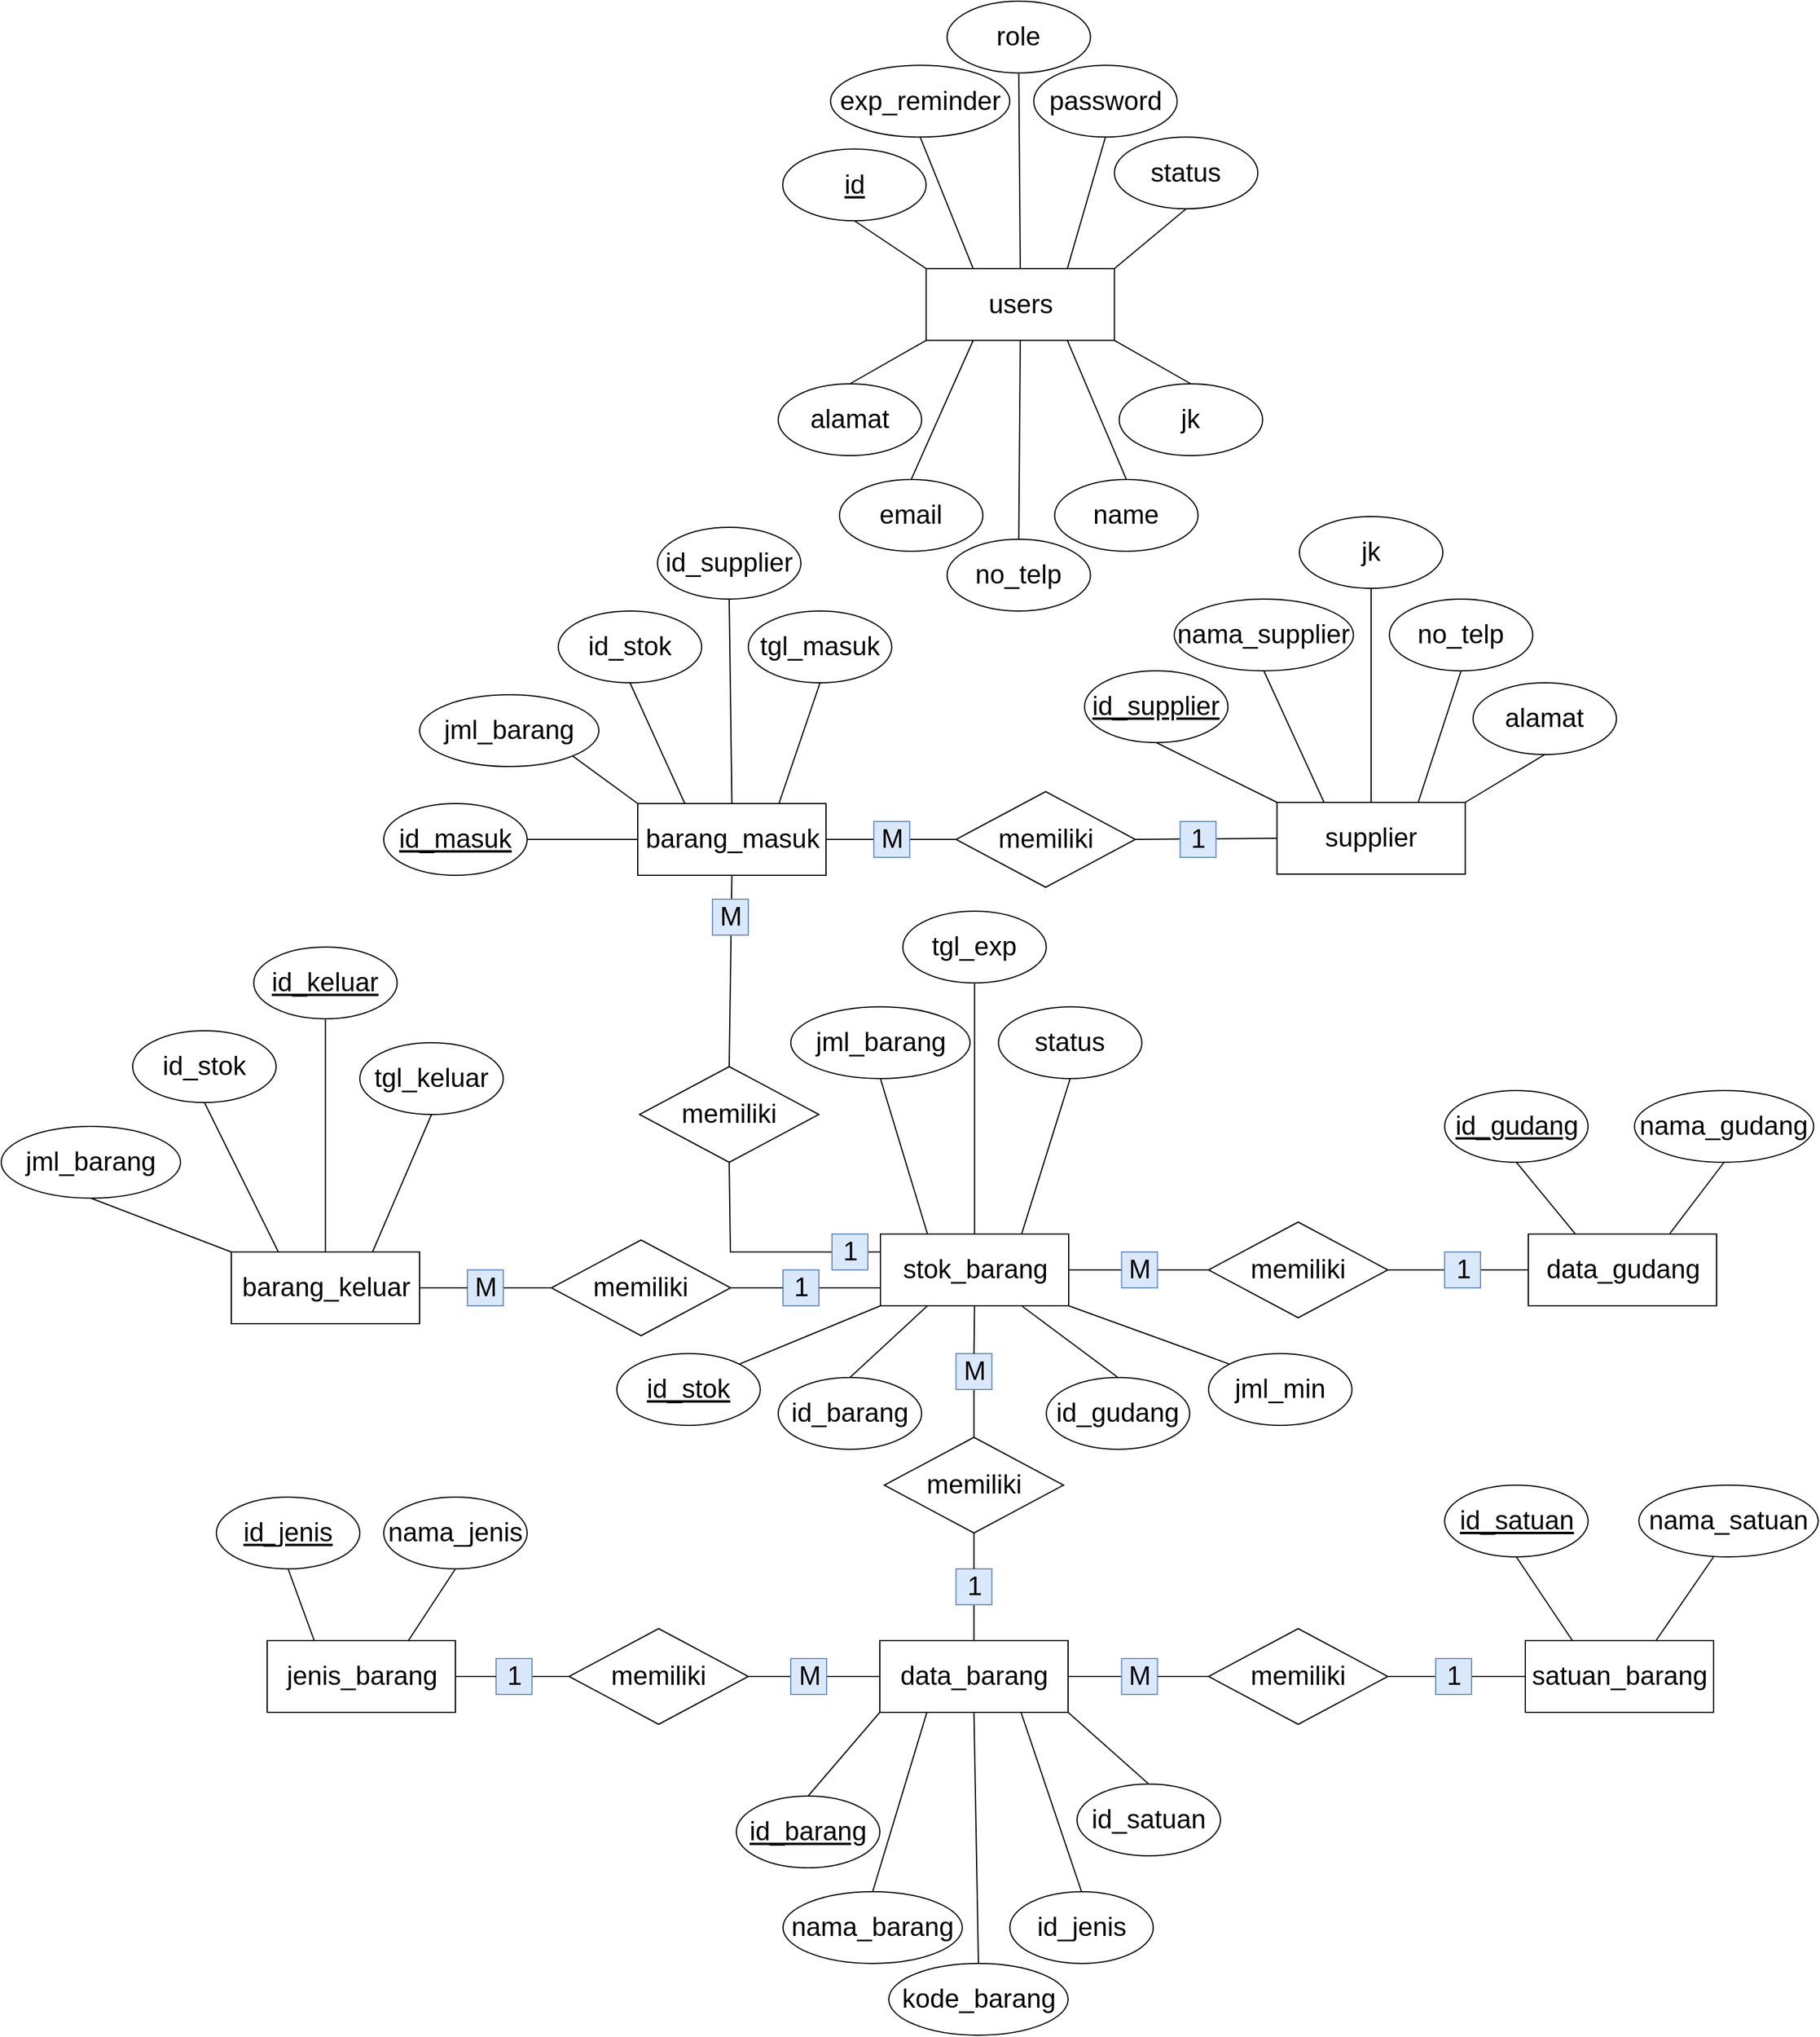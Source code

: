 <mxfile version="14.9.8" type="device"><diagram id="tDnNNWdLj6DSI1salVRP" name="Page-1"><mxGraphModel dx="2049" dy="1753" grid="1" gridSize="10" guides="1" tooltips="1" connect="1" arrows="1" fold="1" page="1" pageScale="1" pageWidth="850" pageHeight="1100" math="0" shadow="0"><root><mxCell id="0"/><mxCell id="1" parent="0"/><mxCell id="BW3eaWttgdcIh86d6PJP-1" value="users" style="rounded=0;whiteSpace=wrap;html=1;fontSize=22;" parent="1" vertex="1"><mxGeometry x="683.75" y="-757.36" width="157.5" height="60" as="geometry"/></mxCell><mxCell id="BW3eaWttgdcIh86d6PJP-2" value="jenis_barang" style="rounded=0;whiteSpace=wrap;html=1;fontSize=22;" parent="1" vertex="1"><mxGeometry x="132.5" y="390" width="157.5" height="60" as="geometry"/></mxCell><mxCell id="BW3eaWttgdcIh86d6PJP-3" value="satuan_barang" style="rounded=0;whiteSpace=wrap;html=1;fontSize=22;" parent="1" vertex="1"><mxGeometry x="1185" y="390" width="157.5" height="60" as="geometry"/></mxCell><mxCell id="BW3eaWttgdcIh86d6PJP-4" value="data_barang" style="rounded=0;whiteSpace=wrap;html=1;fontSize=22;" parent="1" vertex="1"><mxGeometry x="645" y="390" width="157.5" height="60" as="geometry"/></mxCell><mxCell id="BW3eaWttgdcIh86d6PJP-5" value="barang_masuk" style="rounded=0;whiteSpace=wrap;html=1;fontSize=22;" parent="1" vertex="1"><mxGeometry x="442.5" y="-310" width="157.5" height="60" as="geometry"/></mxCell><mxCell id="BW3eaWttgdcIh86d6PJP-7" value="supplier" style="rounded=0;whiteSpace=wrap;html=1;fontSize=22;" parent="1" vertex="1"><mxGeometry x="977.25" y="-311" width="157.5" height="60" as="geometry"/></mxCell><mxCell id="BW3eaWttgdcIh86d6PJP-8" value="data_gudang" style="rounded=0;whiteSpace=wrap;html=1;fontSize=22;" parent="1" vertex="1"><mxGeometry x="1187.5" y="50" width="157.5" height="60" as="geometry"/></mxCell><mxCell id="BW3eaWttgdcIh86d6PJP-9" value="stok_barang" style="rounded=0;whiteSpace=wrap;html=1;fontSize=22;" parent="1" vertex="1"><mxGeometry x="645.5" y="50" width="157.5" height="60" as="geometry"/></mxCell><mxCell id="BW3eaWttgdcIh86d6PJP-10" value="id" style="ellipse;whiteSpace=wrap;html=1;align=center;fontStyle=4;fontSize=22;" parent="1" vertex="1"><mxGeometry x="563.75" y="-857.36" width="120" height="60" as="geometry"/></mxCell><mxCell id="BW3eaWttgdcIh86d6PJP-11" value="name" style="ellipse;whiteSpace=wrap;html=1;align=center;fontSize=22;" parent="1" vertex="1"><mxGeometry x="791.25" y="-581.0" width="120" height="60" as="geometry"/></mxCell><mxCell id="BW3eaWttgdcIh86d6PJP-12" value="jk" style="ellipse;whiteSpace=wrap;html=1;align=center;fontSize=22;" parent="1" vertex="1"><mxGeometry x="845.25" y="-661.0" width="120" height="60" as="geometry"/></mxCell><mxCell id="BW3eaWttgdcIh86d6PJP-13" value="alamat" style="ellipse;whiteSpace=wrap;html=1;align=center;fontSize=22;" parent="1" vertex="1"><mxGeometry x="560" y="-661.0" width="120" height="60" as="geometry"/></mxCell><mxCell id="BW3eaWttgdcIh86d6PJP-14" value="email" style="ellipse;whiteSpace=wrap;html=1;align=center;fontSize=22;" parent="1" vertex="1"><mxGeometry x="611.25" y="-581.0" width="120" height="60" as="geometry"/></mxCell><mxCell id="BW3eaWttgdcIh86d6PJP-15" value="password" style="ellipse;whiteSpace=wrap;html=1;align=center;fontSize=22;" parent="1" vertex="1"><mxGeometry x="773.75" y="-927.36" width="120" height="60" as="geometry"/></mxCell><mxCell id="BW3eaWttgdcIh86d6PJP-16" value="role" style="ellipse;whiteSpace=wrap;html=1;align=center;fontSize=22;" parent="1" vertex="1"><mxGeometry x="701.25" y="-981" width="120" height="60" as="geometry"/></mxCell><mxCell id="BW3eaWttgdcIh86d6PJP-17" value="exp_reminder" style="ellipse;align=center;fontSize=22;html=1;whiteSpace=wrap;labelBorderColor=none;labelPosition=center;verticalLabelPosition=middle;verticalAlign=middle;" parent="1" vertex="1"><mxGeometry x="603.75" y="-927.36" width="150" height="60" as="geometry"/></mxCell><mxCell id="BW3eaWttgdcIh86d6PJP-18" value="no_telp" style="ellipse;whiteSpace=wrap;html=1;align=center;fontSize=22;" parent="1" vertex="1"><mxGeometry x="701.25" y="-531.0" width="120" height="60" as="geometry"/></mxCell><mxCell id="BW3eaWttgdcIh86d6PJP-19" value="status" style="ellipse;whiteSpace=wrap;html=1;align=center;fontSize=22;" parent="1" vertex="1"><mxGeometry x="841.25" y="-867.36" width="120" height="60" as="geometry"/></mxCell><mxCell id="BW3eaWttgdcIh86d6PJP-21" value="" style="endArrow=none;html=1;rounded=0;fontSize=22;fontColor=#000000;exitX=0.5;exitY=1;exitDx=0;exitDy=0;entryX=0;entryY=0;entryDx=0;entryDy=0;" parent="1" source="BW3eaWttgdcIh86d6PJP-10" target="BW3eaWttgdcIh86d6PJP-1" edge="1"><mxGeometry relative="1" as="geometry"><mxPoint x="613.75" y="-727.36" as="sourcePoint"/><mxPoint x="773.75" y="-727.36" as="targetPoint"/></mxGeometry></mxCell><mxCell id="BW3eaWttgdcIh86d6PJP-22" value="" style="endArrow=none;html=1;rounded=0;fontSize=22;fontColor=#000000;exitX=0.5;exitY=1;exitDx=0;exitDy=0;entryX=0.25;entryY=0;entryDx=0;entryDy=0;" parent="1" source="BW3eaWttgdcIh86d6PJP-17" target="BW3eaWttgdcIh86d6PJP-1" edge="1"><mxGeometry relative="1" as="geometry"><mxPoint x="633.75" y="-787.36" as="sourcePoint"/><mxPoint x="693.75" y="-747.36" as="targetPoint"/></mxGeometry></mxCell><mxCell id="BW3eaWttgdcIh86d6PJP-23" value="" style="endArrow=none;html=1;rounded=0;fontSize=22;fontColor=#000000;exitX=0.5;exitY=1;exitDx=0;exitDy=0;entryX=0.5;entryY=0;entryDx=0;entryDy=0;" parent="1" source="BW3eaWttgdcIh86d6PJP-16" target="BW3eaWttgdcIh86d6PJP-1" edge="1"><mxGeometry relative="1" as="geometry"><mxPoint x="613.75" y="-727.36" as="sourcePoint"/><mxPoint x="773.75" y="-727.36" as="targetPoint"/></mxGeometry></mxCell><mxCell id="BW3eaWttgdcIh86d6PJP-24" value="" style="endArrow=none;html=1;rounded=0;fontSize=22;fontColor=#000000;exitX=0.75;exitY=0;exitDx=0;exitDy=0;entryX=0.5;entryY=1;entryDx=0;entryDy=0;" parent="1" source="BW3eaWttgdcIh86d6PJP-1" target="BW3eaWttgdcIh86d6PJP-15" edge="1"><mxGeometry relative="1" as="geometry"><mxPoint x="803.75" y="-747.36" as="sourcePoint"/><mxPoint x="933.75" y="-727.36" as="targetPoint"/></mxGeometry></mxCell><mxCell id="BW3eaWttgdcIh86d6PJP-25" value="" style="endArrow=none;html=1;rounded=0;fontSize=22;fontColor=#000000;entryX=0.75;entryY=1;entryDx=0;entryDy=0;exitX=0.5;exitY=0;exitDx=0;exitDy=0;" parent="1" source="BW3eaWttgdcIh86d6PJP-11" target="BW3eaWttgdcIh86d6PJP-1" edge="1"><mxGeometry relative="1" as="geometry"><mxPoint x="971.25" y="-671" as="sourcePoint"/><mxPoint x="773.75" y="-727.36" as="targetPoint"/></mxGeometry></mxCell><mxCell id="BW3eaWttgdcIh86d6PJP-27" value="" style="endArrow=none;html=1;rounded=0;fontSize=22;fontColor=#000000;exitX=0.5;exitY=0;exitDx=0;exitDy=0;entryX=0;entryY=1;entryDx=0;entryDy=0;" parent="1" source="BW3eaWttgdcIh86d6PJP-13" target="BW3eaWttgdcIh86d6PJP-1" edge="1"><mxGeometry relative="1" as="geometry"><mxPoint x="653.75" y="-767.36" as="sourcePoint"/><mxPoint x="713.75" y="-727.36" as="targetPoint"/></mxGeometry></mxCell><mxCell id="BW3eaWttgdcIh86d6PJP-28" value="" style="endArrow=none;html=1;rounded=0;fontSize=22;fontColor=#000000;exitX=0.25;exitY=1;exitDx=0;exitDy=0;entryX=0.5;entryY=0;entryDx=0;entryDy=0;" parent="1" source="BW3eaWttgdcIh86d6PJP-1" target="BW3eaWttgdcIh86d6PJP-14" edge="1"><mxGeometry relative="1" as="geometry"><mxPoint x="663.75" y="-757.36" as="sourcePoint"/><mxPoint x="723.75" y="-717.36" as="targetPoint"/></mxGeometry></mxCell><mxCell id="BW3eaWttgdcIh86d6PJP-29" value="" style="endArrow=none;html=1;rounded=0;fontSize=22;fontColor=#000000;exitX=0.5;exitY=1;exitDx=0;exitDy=0;entryX=0.5;entryY=0;entryDx=0;entryDy=0;" parent="1" source="BW3eaWttgdcIh86d6PJP-1" target="BW3eaWttgdcIh86d6PJP-18" edge="1"><mxGeometry relative="1" as="geometry"><mxPoint x="673.75" y="-747.36" as="sourcePoint"/><mxPoint x="733.75" y="-707.36" as="targetPoint"/></mxGeometry></mxCell><mxCell id="BW3eaWttgdcIh86d6PJP-30" value="" style="endArrow=none;html=1;rounded=0;fontSize=22;fontColor=#000000;exitX=1;exitY=0;exitDx=0;exitDy=0;entryX=0.5;entryY=1;entryDx=0;entryDy=0;" parent="1" source="BW3eaWttgdcIh86d6PJP-1" target="BW3eaWttgdcIh86d6PJP-19" edge="1"><mxGeometry relative="1" as="geometry"><mxPoint x="683.75" y="-737.36" as="sourcePoint"/><mxPoint x="743.75" y="-697.36" as="targetPoint"/></mxGeometry></mxCell><mxCell id="BW3eaWttgdcIh86d6PJP-31" value="id_jenis" style="ellipse;whiteSpace=wrap;html=1;align=center;fontStyle=4;fontSize=22;" parent="1" vertex="1"><mxGeometry x="90" y="270" width="120" height="60" as="geometry"/></mxCell><mxCell id="BW3eaWttgdcIh86d6PJP-32" value="nama_jenis" style="ellipse;whiteSpace=wrap;html=1;align=center;fontSize=22;" parent="1" vertex="1"><mxGeometry x="230" y="270" width="120" height="60" as="geometry"/></mxCell><mxCell id="BW3eaWttgdcIh86d6PJP-33" value="" style="endArrow=none;html=1;rounded=0;fontSize=22;fontColor=#000000;exitX=0.5;exitY=1;exitDx=0;exitDy=0;entryX=0.25;entryY=0;entryDx=0;entryDy=0;" parent="1" source="BW3eaWttgdcIh86d6PJP-31" target="BW3eaWttgdcIh86d6PJP-2" edge="1"><mxGeometry relative="1" as="geometry"><mxPoint x="280" y="340" as="sourcePoint"/><mxPoint x="440" y="340" as="targetPoint"/></mxGeometry></mxCell><mxCell id="BW3eaWttgdcIh86d6PJP-34" value="" style="endArrow=none;html=1;rounded=0;fontSize=22;fontColor=#000000;exitX=0.5;exitY=1;exitDx=0;exitDy=0;entryX=0.75;entryY=0;entryDx=0;entryDy=0;" parent="1" source="BW3eaWttgdcIh86d6PJP-32" target="BW3eaWttgdcIh86d6PJP-2" edge="1"><mxGeometry relative="1" as="geometry"><mxPoint x="130" y="360" as="sourcePoint"/><mxPoint x="181.875" y="400" as="targetPoint"/></mxGeometry></mxCell><mxCell id="BW3eaWttgdcIh86d6PJP-36" value="id_satuan" style="ellipse;whiteSpace=wrap;html=1;align=center;fontStyle=4;fontSize=22;" parent="1" vertex="1"><mxGeometry x="1117.5" y="260" width="120" height="60" as="geometry"/></mxCell><mxCell id="BW3eaWttgdcIh86d6PJP-37" value="nama_satuan" style="ellipse;whiteSpace=wrap;html=1;align=center;fontSize=22;" parent="1" vertex="1"><mxGeometry x="1280" y="260" width="150" height="60" as="geometry"/></mxCell><mxCell id="BW3eaWttgdcIh86d6PJP-38" value="" style="endArrow=none;html=1;rounded=0;fontSize=22;fontColor=#000000;exitX=0.5;exitY=1;exitDx=0;exitDy=0;entryX=0.25;entryY=0;entryDx=0;entryDy=0;" parent="1" source="BW3eaWttgdcIh86d6PJP-36" target="BW3eaWttgdcIh86d6PJP-3" edge="1"><mxGeometry relative="1" as="geometry"><mxPoint x="1323.75" y="330" as="sourcePoint"/><mxPoint x="1215.625" y="380" as="targetPoint"/></mxGeometry></mxCell><mxCell id="BW3eaWttgdcIh86d6PJP-39" value="" style="endArrow=none;html=1;rounded=0;fontSize=22;fontColor=#000000;exitX=0.5;exitY=1;exitDx=0;exitDy=0;entryX=0.694;entryY=0;entryDx=0;entryDy=0;entryPerimeter=0;" parent="1" target="BW3eaWttgdcIh86d6PJP-3" edge="1"><mxGeometry relative="1" as="geometry"><mxPoint x="1342.5" y="320" as="sourcePoint"/><mxPoint x="1294.375" y="380" as="targetPoint"/></mxGeometry></mxCell><mxCell id="BW3eaWttgdcIh86d6PJP-40" value="id_gudang" style="ellipse;whiteSpace=wrap;html=1;align=center;fontStyle=4;fontSize=22;" parent="1" vertex="1"><mxGeometry x="1117.5" y="-70" width="120" height="60" as="geometry"/></mxCell><mxCell id="BW3eaWttgdcIh86d6PJP-41" value="nama_gudang" style="ellipse;whiteSpace=wrap;html=1;align=center;fontSize=22;" parent="1" vertex="1"><mxGeometry x="1276.25" y="-70" width="150" height="60" as="geometry"/></mxCell><mxCell id="BW3eaWttgdcIh86d6PJP-42" value="" style="endArrow=none;html=1;rounded=0;fontSize=22;fontColor=#000000;exitX=0.5;exitY=1;exitDx=0;exitDy=0;entryX=0.25;entryY=0;entryDx=0;entryDy=0;" parent="1" source="BW3eaWttgdcIh86d6PJP-40" target="BW3eaWttgdcIh86d6PJP-8" edge="1"><mxGeometry relative="1" as="geometry"><mxPoint x="1326.25" as="sourcePoint"/><mxPoint x="1218.125" y="50" as="targetPoint"/></mxGeometry></mxCell><mxCell id="BW3eaWttgdcIh86d6PJP-43" value="" style="endArrow=none;html=1;rounded=0;fontSize=22;fontColor=#000000;exitX=0.5;exitY=1;exitDx=0;exitDy=0;entryX=0.75;entryY=0;entryDx=0;entryDy=0;" parent="1" source="BW3eaWttgdcIh86d6PJP-41" target="BW3eaWttgdcIh86d6PJP-8" edge="1"><mxGeometry relative="1" as="geometry"><mxPoint x="1176.25" y="20" as="sourcePoint"/><mxPoint x="1296.875" y="50" as="targetPoint"/></mxGeometry></mxCell><mxCell id="BW3eaWttgdcIh86d6PJP-44" value="id_supplier" style="ellipse;whiteSpace=wrap;html=1;align=center;fontStyle=4;fontSize=22;" parent="1" vertex="1"><mxGeometry x="816.25" y="-421" width="120" height="60" as="geometry"/></mxCell><mxCell id="BW3eaWttgdcIh86d6PJP-45" value="nama_supplier" style="ellipse;whiteSpace=wrap;html=1;align=center;fontSize=22;" parent="1" vertex="1"><mxGeometry x="891.25" y="-481" width="150" height="60" as="geometry"/></mxCell><mxCell id="BW3eaWttgdcIh86d6PJP-46" value="jk" style="ellipse;whiteSpace=wrap;html=1;align=center;fontSize=22;" parent="1" vertex="1"><mxGeometry x="996.0" y="-550" width="120" height="60" as="geometry"/></mxCell><mxCell id="BW3eaWttgdcIh86d6PJP-47" value="alamat" style="ellipse;whiteSpace=wrap;html=1;align=center;fontSize=22;" parent="1" vertex="1"><mxGeometry x="1141.25" y="-411" width="120" height="60" as="geometry"/></mxCell><mxCell id="BW3eaWttgdcIh86d6PJP-48" value="no_telp" style="ellipse;whiteSpace=wrap;html=1;align=center;fontSize=22;" parent="1" vertex="1"><mxGeometry x="1071.25" y="-481" width="120" height="60" as="geometry"/></mxCell><mxCell id="BW3eaWttgdcIh86d6PJP-49" value="" style="endArrow=none;html=1;rounded=0;fontSize=22;fontColor=#000000;exitX=0.5;exitY=1;exitDx=0;exitDy=0;entryX=0;entryY=0;entryDx=0;entryDy=0;" parent="1" source="BW3eaWttgdcIh86d6PJP-44" target="BW3eaWttgdcIh86d6PJP-7" edge="1"><mxGeometry relative="1" as="geometry"><mxPoint x="912.5" y="-351" as="sourcePoint"/><mxPoint x="1471.25" y="-261" as="targetPoint"/></mxGeometry></mxCell><mxCell id="BW3eaWttgdcIh86d6PJP-50" value="" style="endArrow=none;html=1;rounded=0;fontSize=22;fontColor=#000000;exitX=0.5;exitY=1;exitDx=0;exitDy=0;entryX=0.25;entryY=0;entryDx=0;entryDy=0;" parent="1" source="BW3eaWttgdcIh86d6PJP-45" target="BW3eaWttgdcIh86d6PJP-7" edge="1"><mxGeometry relative="1" as="geometry"><mxPoint x="1311.25" y="-261" as="sourcePoint"/><mxPoint x="1471.25" y="-261" as="targetPoint"/></mxGeometry></mxCell><mxCell id="BW3eaWttgdcIh86d6PJP-51" value="" style="endArrow=none;html=1;rounded=0;fontSize=22;fontColor=#000000;exitX=0.5;exitY=0;exitDx=0;exitDy=0;entryX=0.5;entryY=1;entryDx=0;entryDy=0;" parent="1" source="BW3eaWttgdcIh86d6PJP-7" edge="1" target="BW3eaWttgdcIh86d6PJP-46"><mxGeometry relative="1" as="geometry"><mxPoint x="1311.25" y="-261" as="sourcePoint"/><mxPoint x="1056.25" y="-491" as="targetPoint"/></mxGeometry></mxCell><mxCell id="BW3eaWttgdcIh86d6PJP-52" value="" style="endArrow=none;html=1;rounded=0;fontSize=22;fontColor=#000000;exitX=0.75;exitY=0;exitDx=0;exitDy=0;entryX=0.5;entryY=1;entryDx=0;entryDy=0;" parent="1" source="BW3eaWttgdcIh86d6PJP-7" target="BW3eaWttgdcIh86d6PJP-48" edge="1"><mxGeometry relative="1" as="geometry"><mxPoint x="1311.25" y="-261" as="sourcePoint"/><mxPoint x="1471.25" y="-261" as="targetPoint"/></mxGeometry></mxCell><mxCell id="BW3eaWttgdcIh86d6PJP-53" value="" style="endArrow=none;html=1;rounded=0;fontSize=22;fontColor=#000000;exitX=0.5;exitY=1;exitDx=0;exitDy=0;entryX=1;entryY=0;entryDx=0;entryDy=0;" parent="1" source="BW3eaWttgdcIh86d6PJP-47" target="BW3eaWttgdcIh86d6PJP-7" edge="1"><mxGeometry relative="1" as="geometry"><mxPoint x="1311.25" y="-261" as="sourcePoint"/><mxPoint x="1471.25" y="-261" as="targetPoint"/></mxGeometry></mxCell><mxCell id="BW3eaWttgdcIh86d6PJP-54" value="id_barang" style="ellipse;whiteSpace=wrap;html=1;align=center;fontStyle=4;fontSize=22;" parent="1" vertex="1"><mxGeometry x="525" y="520" width="120" height="60" as="geometry"/></mxCell><mxCell id="BW3eaWttgdcIh86d6PJP-55" value="kode_barang" style="ellipse;whiteSpace=wrap;html=1;align=center;fontSize=22;" parent="1" vertex="1"><mxGeometry x="652.5" y="660" width="150" height="60" as="geometry"/></mxCell><mxCell id="BW3eaWttgdcIh86d6PJP-56" value="nama_barang" style="ellipse;whiteSpace=wrap;html=1;align=center;fontSize=22;" parent="1" vertex="1"><mxGeometry x="564" y="600" width="150" height="60" as="geometry"/></mxCell><mxCell id="BW3eaWttgdcIh86d6PJP-58" value="id_jenis" style="ellipse;whiteSpace=wrap;html=1;align=center;fontSize=22;" parent="1" vertex="1"><mxGeometry x="753.75" y="600" width="120" height="60" as="geometry"/></mxCell><mxCell id="BW3eaWttgdcIh86d6PJP-59" value="id_satuan" style="ellipse;whiteSpace=wrap;html=1;align=center;fontSize=22;" parent="1" vertex="1"><mxGeometry x="810" y="510" width="120" height="60" as="geometry"/></mxCell><mxCell id="BW3eaWttgdcIh86d6PJP-60" value="" style="endArrow=none;html=1;rounded=0;fontSize=22;fontColor=#000000;exitX=0.5;exitY=0;exitDx=0;exitDy=0;entryX=0;entryY=1;entryDx=0;entryDy=0;" parent="1" source="BW3eaWttgdcIh86d6PJP-54" target="BW3eaWttgdcIh86d6PJP-4" edge="1"><mxGeometry relative="1" as="geometry"><mxPoint x="840" y="310" as="sourcePoint"/><mxPoint x="1000" y="310" as="targetPoint"/></mxGeometry></mxCell><mxCell id="BW3eaWttgdcIh86d6PJP-61" value="" style="endArrow=none;html=1;rounded=0;fontSize=22;fontColor=#000000;exitX=0.5;exitY=0;exitDx=0;exitDy=0;entryX=0.25;entryY=1;entryDx=0;entryDy=0;" parent="1" source="BW3eaWttgdcIh86d6PJP-56" target="BW3eaWttgdcIh86d6PJP-4" edge="1"><mxGeometry relative="1" as="geometry"><mxPoint x="613.5" y="530.0" as="sourcePoint"/><mxPoint x="655.0" y="460.0" as="targetPoint"/></mxGeometry></mxCell><mxCell id="BW3eaWttgdcIh86d6PJP-62" value="" style="endArrow=none;html=1;rounded=0;fontSize=22;fontColor=#000000;exitX=0.5;exitY=0;exitDx=0;exitDy=0;entryX=0.5;entryY=1;entryDx=0;entryDy=0;" parent="1" source="BW3eaWttgdcIh86d6PJP-55" target="BW3eaWttgdcIh86d6PJP-4" edge="1"><mxGeometry relative="1" as="geometry"><mxPoint x="623.5" y="540.0" as="sourcePoint"/><mxPoint x="665.0" y="470.0" as="targetPoint"/></mxGeometry></mxCell><mxCell id="BW3eaWttgdcIh86d6PJP-63" value="" style="endArrow=none;html=1;rounded=0;fontSize=22;fontColor=#000000;exitX=0.5;exitY=0;exitDx=0;exitDy=0;entryX=0.75;entryY=1;entryDx=0;entryDy=0;" parent="1" source="BW3eaWttgdcIh86d6PJP-58" target="BW3eaWttgdcIh86d6PJP-4" edge="1"><mxGeometry relative="1" as="geometry"><mxPoint x="633.5" y="550.0" as="sourcePoint"/><mxPoint x="675.0" y="480.0" as="targetPoint"/></mxGeometry></mxCell><mxCell id="BW3eaWttgdcIh86d6PJP-64" value="" style="endArrow=none;html=1;rounded=0;fontSize=22;fontColor=#000000;exitX=1;exitY=1;exitDx=0;exitDy=0;entryX=0.5;entryY=0;entryDx=0;entryDy=0;" parent="1" source="BW3eaWttgdcIh86d6PJP-4" target="BW3eaWttgdcIh86d6PJP-59" edge="1"><mxGeometry relative="1" as="geometry"><mxPoint x="643.5" y="560.0" as="sourcePoint"/><mxPoint x="1130" y="470" as="targetPoint"/></mxGeometry></mxCell><mxCell id="BW3eaWttgdcIh86d6PJP-65" value="id_stok" style="ellipse;whiteSpace=wrap;html=1;align=center;fontStyle=4;fontSize=22;" parent="1" vertex="1"><mxGeometry x="425" y="150" width="120" height="60" as="geometry"/></mxCell><mxCell id="BW3eaWttgdcIh86d6PJP-66" value="jml_min" style="ellipse;whiteSpace=wrap;html=1;align=center;fontSize=22;" parent="1" vertex="1"><mxGeometry x="920" y="150" width="120" height="60" as="geometry"/></mxCell><mxCell id="BW3eaWttgdcIh86d6PJP-67" value="jml_barang" style="ellipse;whiteSpace=wrap;html=1;align=center;fontSize=22;" parent="1" vertex="1"><mxGeometry x="570.5" y="-140" width="150" height="60" as="geometry"/></mxCell><mxCell id="BW3eaWttgdcIh86d6PJP-68" value="status" style="ellipse;whiteSpace=wrap;html=1;align=center;fontSize=22;" parent="1" vertex="1"><mxGeometry x="744.25" y="-140" width="120" height="60" as="geometry"/></mxCell><mxCell id="BW3eaWttgdcIh86d6PJP-69" value="tgl_exp" style="ellipse;whiteSpace=wrap;html=1;align=center;fontSize=22;" parent="1" vertex="1"><mxGeometry x="664.25" y="-220" width="120" height="60" as="geometry"/></mxCell><mxCell id="BW3eaWttgdcIh86d6PJP-70" value="id_barang" style="ellipse;whiteSpace=wrap;html=1;align=center;fontSize=22;" parent="1" vertex="1"><mxGeometry x="560" y="170" width="120" height="60" as="geometry"/></mxCell><mxCell id="BW3eaWttgdcIh86d6PJP-71" value="id_gudang" style="ellipse;whiteSpace=wrap;html=1;align=center;fontSize=22;" parent="1" vertex="1"><mxGeometry x="784.25" y="170" width="120" height="60" as="geometry"/></mxCell><mxCell id="BW3eaWttgdcIh86d6PJP-72" value="" style="endArrow=none;html=1;rounded=0;fontSize=22;fontColor=#000000;entryX=0;entryY=1;entryDx=0;entryDy=0;exitX=1;exitY=0;exitDx=0;exitDy=0;" parent="1" source="BW3eaWttgdcIh86d6PJP-65" target="BW3eaWttgdcIh86d6PJP-9" edge="1"><mxGeometry relative="1" as="geometry"><mxPoint x="265.5" y="30" as="sourcePoint"/><mxPoint x="425.5" y="30" as="targetPoint"/></mxGeometry></mxCell><mxCell id="BW3eaWttgdcIh86d6PJP-73" value="" style="endArrow=none;html=1;rounded=0;fontSize=22;fontColor=#000000;entryX=0.25;entryY=0;entryDx=0;entryDy=0;exitX=0.5;exitY=1;exitDx=0;exitDy=0;" parent="1" source="BW3eaWttgdcIh86d6PJP-67" target="BW3eaWttgdcIh86d6PJP-9" edge="1"><mxGeometry relative="1" as="geometry"><mxPoint x="595.5" y="10.0" as="sourcePoint"/><mxPoint x="655.5" y="60.0" as="targetPoint"/></mxGeometry></mxCell><mxCell id="BW3eaWttgdcIh86d6PJP-74" value="" style="endArrow=none;html=1;rounded=0;fontSize=22;fontColor=#000000;entryX=0.5;entryY=0;entryDx=0;entryDy=0;exitX=0.5;exitY=1;exitDx=0;exitDy=0;" parent="1" source="BW3eaWttgdcIh86d6PJP-69" target="BW3eaWttgdcIh86d6PJP-9" edge="1"><mxGeometry relative="1" as="geometry"><mxPoint x="605.5" y="20.0" as="sourcePoint"/><mxPoint x="665.5" y="70.0" as="targetPoint"/></mxGeometry></mxCell><mxCell id="BW3eaWttgdcIh86d6PJP-75" value="" style="endArrow=none;html=1;rounded=0;fontSize=22;fontColor=#000000;entryX=0.75;entryY=0;entryDx=0;entryDy=0;exitX=0.5;exitY=1;exitDx=0;exitDy=0;" parent="1" source="BW3eaWttgdcIh86d6PJP-68" target="BW3eaWttgdcIh86d6PJP-9" edge="1"><mxGeometry relative="1" as="geometry"><mxPoint x="734.25" y="-150.0" as="sourcePoint"/><mxPoint x="734.25" y="60.0" as="targetPoint"/></mxGeometry></mxCell><mxCell id="BW3eaWttgdcIh86d6PJP-76" value="" style="endArrow=none;html=1;rounded=0;fontSize=22;fontColor=#000000;entryX=1;entryY=1;entryDx=0;entryDy=0;exitX=0;exitY=0;exitDx=0;exitDy=0;" parent="1" source="BW3eaWttgdcIh86d6PJP-66" target="BW3eaWttgdcIh86d6PJP-9" edge="1"><mxGeometry relative="1" as="geometry"><mxPoint x="744.25" y="-140.0" as="sourcePoint"/><mxPoint x="744.25" y="70.0" as="targetPoint"/></mxGeometry></mxCell><mxCell id="BW3eaWttgdcIh86d6PJP-77" value="" style="endArrow=none;html=1;rounded=0;fontSize=22;fontColor=#000000;entryX=0.25;entryY=1;entryDx=0;entryDy=0;exitX=0.5;exitY=0;exitDx=0;exitDy=0;" parent="1" source="BW3eaWttgdcIh86d6PJP-70" target="BW3eaWttgdcIh86d6PJP-9" edge="1"><mxGeometry relative="1" as="geometry"><mxPoint x="754.25" y="-130.0" as="sourcePoint"/><mxPoint x="754.25" y="80.0" as="targetPoint"/></mxGeometry></mxCell><mxCell id="BW3eaWttgdcIh86d6PJP-78" value="" style="endArrow=none;html=1;rounded=0;fontSize=22;fontColor=#000000;exitX=0.5;exitY=0;exitDx=0;exitDy=0;entryX=0.75;entryY=1;entryDx=0;entryDy=0;" parent="1" source="BW3eaWttgdcIh86d6PJP-71" target="BW3eaWttgdcIh86d6PJP-9" edge="1"><mxGeometry relative="1" as="geometry"><mxPoint x="764.25" y="-120.0" as="sourcePoint"/><mxPoint x="835.5" y="80" as="targetPoint"/></mxGeometry></mxCell><mxCell id="BW3eaWttgdcIh86d6PJP-79" value="id_masuk" style="ellipse;whiteSpace=wrap;html=1;align=center;fontStyle=4;fontSize=22;" parent="1" vertex="1"><mxGeometry x="230" y="-310" width="120" height="60" as="geometry"/></mxCell><mxCell id="BW3eaWttgdcIh86d6PJP-80" value="jml_barang" style="ellipse;whiteSpace=wrap;html=1;align=center;fontSize=22;" parent="1" vertex="1"><mxGeometry x="260" y="-401" width="150" height="60" as="geometry"/></mxCell><mxCell id="BW3eaWttgdcIh86d6PJP-81" value="id_stok" style="ellipse;whiteSpace=wrap;html=1;align=center;fontSize=22;" parent="1" vertex="1"><mxGeometry x="376" y="-471" width="120" height="60" as="geometry"/></mxCell><mxCell id="BW3eaWttgdcIh86d6PJP-82" value="id_supplier" style="ellipse;whiteSpace=wrap;html=1;align=center;fontSize=22;" parent="1" vertex="1"><mxGeometry x="459" y="-541" width="120" height="60" as="geometry"/></mxCell><mxCell id="BW3eaWttgdcIh86d6PJP-84" value="tgl_masuk" style="ellipse;whiteSpace=wrap;html=1;align=center;fontSize=22;" parent="1" vertex="1"><mxGeometry x="535" y="-471" width="120" height="60" as="geometry"/></mxCell><mxCell id="BW3eaWttgdcIh86d6PJP-85" value="" style="endArrow=none;html=1;rounded=0;fontSize=22;fontColor=#000000;exitX=1;exitY=0.5;exitDx=0;exitDy=0;entryX=0;entryY=0.5;entryDx=0;entryDy=0;" parent="1" source="BW3eaWttgdcIh86d6PJP-79" target="BW3eaWttgdcIh86d6PJP-5" edge="1"><mxGeometry relative="1" as="geometry"><mxPoint x="474" y="-451" as="sourcePoint"/><mxPoint x="634" y="-451" as="targetPoint"/></mxGeometry></mxCell><mxCell id="BW3eaWttgdcIh86d6PJP-86" value="" style="endArrow=none;html=1;rounded=0;fontSize=22;fontColor=#000000;exitX=1;exitY=1;exitDx=0;exitDy=0;entryX=0;entryY=0;entryDx=0;entryDy=0;" parent="1" source="BW3eaWttgdcIh86d6PJP-80" target="BW3eaWttgdcIh86d6PJP-5" edge="1"><mxGeometry relative="1" as="geometry"><mxPoint x="474" y="-451" as="sourcePoint"/><mxPoint x="634" y="-451" as="targetPoint"/></mxGeometry></mxCell><mxCell id="BW3eaWttgdcIh86d6PJP-88" value="" style="endArrow=none;html=1;rounded=0;fontSize=22;fontColor=#000000;exitX=0.25;exitY=0;exitDx=0;exitDy=0;entryX=0.5;entryY=1;entryDx=0;entryDy=0;" parent="1" source="BW3eaWttgdcIh86d6PJP-5" target="BW3eaWttgdcIh86d6PJP-81" edge="1"><mxGeometry relative="1" as="geometry"><mxPoint x="474" y="-451" as="sourcePoint"/><mxPoint x="634" y="-451" as="targetPoint"/></mxGeometry></mxCell><mxCell id="BW3eaWttgdcIh86d6PJP-89" value="" style="endArrow=none;html=1;rounded=0;fontSize=22;fontColor=#000000;exitX=0.5;exitY=0;exitDx=0;exitDy=0;entryX=0.5;entryY=1;entryDx=0;entryDy=0;" parent="1" source="BW3eaWttgdcIh86d6PJP-5" target="BW3eaWttgdcIh86d6PJP-82" edge="1"><mxGeometry relative="1" as="geometry"><mxPoint x="415.875" y="-301" as="sourcePoint"/><mxPoint x="354" y="-411" as="targetPoint"/></mxGeometry></mxCell><mxCell id="BW3eaWttgdcIh86d6PJP-90" value="" style="endArrow=none;html=1;rounded=0;fontSize=22;fontColor=#000000;exitX=0.75;exitY=0;exitDx=0;exitDy=0;entryX=0.5;entryY=1;entryDx=0;entryDy=0;" parent="1" source="BW3eaWttgdcIh86d6PJP-5" target="BW3eaWttgdcIh86d6PJP-84" edge="1"><mxGeometry relative="1" as="geometry"><mxPoint x="425.875" y="-291" as="sourcePoint"/><mxPoint x="364" y="-401" as="targetPoint"/></mxGeometry></mxCell><mxCell id="BW3eaWttgdcIh86d6PJP-91" value="barang_keluar" style="rounded=0;whiteSpace=wrap;html=1;fontSize=22;" parent="1" vertex="1"><mxGeometry x="102.5" y="65" width="157.5" height="60" as="geometry"/></mxCell><mxCell id="BW3eaWttgdcIh86d6PJP-92" value="id_keluar" style="ellipse;whiteSpace=wrap;html=1;align=center;fontStyle=4;fontSize=22;" parent="1" vertex="1"><mxGeometry x="121.25" y="-190" width="120" height="60" as="geometry"/></mxCell><mxCell id="BW3eaWttgdcIh86d6PJP-93" value="jml_barang" style="ellipse;whiteSpace=wrap;html=1;align=center;fontSize=22;" parent="1" vertex="1"><mxGeometry x="-90" y="-40" width="150" height="60" as="geometry"/></mxCell><mxCell id="BW3eaWttgdcIh86d6PJP-94" value="id_stok" style="ellipse;whiteSpace=wrap;html=1;align=center;fontSize=22;" parent="1" vertex="1"><mxGeometry x="20" y="-120" width="120" height="60" as="geometry"/></mxCell><mxCell id="BW3eaWttgdcIh86d6PJP-96" value="tgl_keluar" style="ellipse;whiteSpace=wrap;html=1;align=center;fontSize=22;" parent="1" vertex="1"><mxGeometry x="210" y="-110" width="120" height="60" as="geometry"/></mxCell><mxCell id="BW3eaWttgdcIh86d6PJP-99" value="" style="endArrow=none;html=1;rounded=0;fontSize=22;fontColor=#000000;exitX=0.25;exitY=0;exitDx=0;exitDy=0;entryX=0.5;entryY=1;entryDx=0;entryDy=0;" parent="1" source="BW3eaWttgdcIh86d6PJP-91" target="BW3eaWttgdcIh86d6PJP-94" edge="1"><mxGeometry relative="1" as="geometry"><mxPoint x="210" y="-90" as="sourcePoint"/><mxPoint x="370" y="-90" as="targetPoint"/></mxGeometry></mxCell><mxCell id="BW3eaWttgdcIh86d6PJP-100" value="" style="endArrow=none;html=1;rounded=0;fontSize=22;fontColor=#000000;exitX=0.5;exitY=0;exitDx=0;exitDy=0;entryX=0.5;entryY=1;entryDx=0;entryDy=0;" parent="1" source="BW3eaWttgdcIh86d6PJP-91" target="BW3eaWttgdcIh86d6PJP-92" edge="1"><mxGeometry relative="1" as="geometry"><mxPoint x="151.875" y="60" as="sourcePoint"/><mxPoint x="177.5" y="-120" as="targetPoint"/></mxGeometry></mxCell><mxCell id="BW3eaWttgdcIh86d6PJP-101" value="" style="endArrow=none;html=1;rounded=0;fontSize=22;fontColor=#000000;exitX=0.75;exitY=0;exitDx=0;exitDy=0;entryX=0.5;entryY=1;entryDx=0;entryDy=0;" parent="1" source="BW3eaWttgdcIh86d6PJP-91" target="BW3eaWttgdcIh86d6PJP-96" edge="1"><mxGeometry relative="1" as="geometry"><mxPoint x="161.875" y="70" as="sourcePoint"/><mxPoint x="100" y="-40" as="targetPoint"/></mxGeometry></mxCell><mxCell id="BW3eaWttgdcIh86d6PJP-102" value="" style="endArrow=none;html=1;rounded=0;fontSize=22;fontColor=#000000;exitX=1;exitY=0.5;exitDx=0;exitDy=0;entryX=0;entryY=0.5;entryDx=0;entryDy=0;startArrow=none;" parent="1" source="BW3eaWttgdcIh86d6PJP-144" target="BW3eaWttgdcIh86d6PJP-103" edge="1"><mxGeometry relative="1" as="geometry"><mxPoint x="860" y="820" as="sourcePoint"/><mxPoint x="450" y="420" as="targetPoint"/></mxGeometry></mxCell><mxCell id="BW3eaWttgdcIh86d6PJP-103" value="memiliki" style="shape=rhombus;perimeter=rhombusPerimeter;whiteSpace=wrap;html=1;align=center;fontSize=22;fontColor=#000000;" parent="1" vertex="1"><mxGeometry x="385" y="380" width="150" height="80" as="geometry"/></mxCell><mxCell id="BW3eaWttgdcIh86d6PJP-104" value="" style="endArrow=none;html=1;rounded=0;fontSize=22;fontColor=#000000;exitX=1;exitY=0.5;exitDx=0;exitDy=0;entryX=0;entryY=0.5;entryDx=0;entryDy=0;" parent="1" source="BW3eaWttgdcIh86d6PJP-103" target="BW3eaWttgdcIh86d6PJP-4" edge="1"><mxGeometry relative="1" as="geometry"><mxPoint x="800" y="690" as="sourcePoint"/><mxPoint x="960" y="690" as="targetPoint"/></mxGeometry></mxCell><mxCell id="BW3eaWttgdcIh86d6PJP-116" value="" style="endArrow=none;html=1;rounded=0;fontSize=22;fontColor=#000000;exitX=1;exitY=0.5;exitDx=0;exitDy=0;entryX=0;entryY=0.5;entryDx=0;entryDy=0;" parent="1" source="BW3eaWttgdcIh86d6PJP-4" target="BW3eaWttgdcIh86d6PJP-118" edge="1"><mxGeometry relative="1" as="geometry"><mxPoint x="300" y="430" as="sourcePoint"/><mxPoint x="920" y="420" as="targetPoint"/></mxGeometry></mxCell><mxCell id="BW3eaWttgdcIh86d6PJP-118" value="memiliki" style="shape=rhombus;perimeter=rhombusPerimeter;whiteSpace=wrap;html=1;align=center;fontSize=22;fontColor=#000000;" parent="1" vertex="1"><mxGeometry x="920" y="380" width="150" height="80" as="geometry"/></mxCell><mxCell id="BW3eaWttgdcIh86d6PJP-119" value="" style="endArrow=none;html=1;rounded=0;fontSize=22;fontColor=#000000;entryX=0;entryY=0.5;entryDx=0;entryDy=0;exitX=1;exitY=0.5;exitDx=0;exitDy=0;" parent="1" source="BW3eaWttgdcIh86d6PJP-118" target="BW3eaWttgdcIh86d6PJP-3" edge="1"><mxGeometry relative="1" as="geometry"><mxPoint x="1090" y="410" as="sourcePoint"/><mxPoint x="1187.5" y="419.41" as="targetPoint"/></mxGeometry></mxCell><mxCell id="BW3eaWttgdcIh86d6PJP-120" value="memiliki" style="shape=rhombus;perimeter=rhombusPerimeter;whiteSpace=wrap;html=1;align=center;fontSize=22;fontColor=#000000;" parent="1" vertex="1"><mxGeometry x="648.75" y="220" width="150" height="80" as="geometry"/></mxCell><mxCell id="BW3eaWttgdcIh86d6PJP-121" value="" style="endArrow=none;html=1;rounded=0;fontSize=22;fontColor=#000000;entryX=0.5;entryY=0;entryDx=0;entryDy=0;exitX=0.5;exitY=1;exitDx=0;exitDy=0;startArrow=none;" parent="1" source="BW3eaWttgdcIh86d6PJP-150" target="BW3eaWttgdcIh86d6PJP-4" edge="1"><mxGeometry relative="1" as="geometry"><mxPoint x="720" y="-20" as="sourcePoint"/><mxPoint x="880" y="-20" as="targetPoint"/></mxGeometry></mxCell><mxCell id="BW3eaWttgdcIh86d6PJP-122" value="" style="endArrow=none;html=1;rounded=0;fontSize=22;fontColor=#000000;entryX=0.5;entryY=0;entryDx=0;entryDy=0;exitX=0.5;exitY=1;exitDx=0;exitDy=0;startArrow=none;" parent="1" source="BW3eaWttgdcIh86d6PJP-152" target="BW3eaWttgdcIh86d6PJP-120" edge="1"><mxGeometry relative="1" as="geometry"><mxPoint x="733.75" y="310" as="sourcePoint"/><mxPoint x="733.75" y="400" as="targetPoint"/></mxGeometry></mxCell><mxCell id="BW3eaWttgdcIh86d6PJP-123" value="memiliki" style="shape=rhombus;perimeter=rhombusPerimeter;whiteSpace=wrap;html=1;align=center;fontSize=22;fontColor=#000000;" parent="1" vertex="1"><mxGeometry x="920" y="40" width="150" height="80" as="geometry"/></mxCell><mxCell id="BW3eaWttgdcIh86d6PJP-124" value="" style="endArrow=none;html=1;rounded=0;fontSize=22;fontColor=#000000;exitX=1;exitY=0.5;exitDx=0;exitDy=0;entryX=0;entryY=0.5;entryDx=0;entryDy=0;" parent="1" source="BW3eaWttgdcIh86d6PJP-9" target="BW3eaWttgdcIh86d6PJP-123" edge="1"><mxGeometry relative="1" as="geometry"><mxPoint x="980" y="170" as="sourcePoint"/><mxPoint x="1140" y="170" as="targetPoint"/></mxGeometry></mxCell><mxCell id="BW3eaWttgdcIh86d6PJP-125" value="" style="endArrow=none;html=1;rounded=0;fontSize=22;fontColor=#000000;exitX=1;exitY=0.5;exitDx=0;exitDy=0;entryX=0;entryY=0.5;entryDx=0;entryDy=0;" parent="1" source="BW3eaWttgdcIh86d6PJP-123" target="BW3eaWttgdcIh86d6PJP-8" edge="1"><mxGeometry relative="1" as="geometry"><mxPoint x="813" y="90" as="sourcePoint"/><mxPoint x="930" y="90" as="targetPoint"/></mxGeometry></mxCell><mxCell id="BW3eaWttgdcIh86d6PJP-126" value="memiliki" style="shape=rhombus;perimeter=rhombusPerimeter;whiteSpace=wrap;html=1;align=center;fontSize=22;fontColor=#000000;" parent="1" vertex="1"><mxGeometry x="370.25" y="55" width="150" height="80" as="geometry"/></mxCell><mxCell id="BW3eaWttgdcIh86d6PJP-127" value="" style="endArrow=none;html=1;rounded=0;fontSize=22;fontColor=#000000;exitX=1;exitY=0.5;exitDx=0;exitDy=0;entryX=0;entryY=0.75;entryDx=0;entryDy=0;startArrow=none;" parent="1" source="BW3eaWttgdcIh86d6PJP-137" target="BW3eaWttgdcIh86d6PJP-9" edge="1"><mxGeometry relative="1" as="geometry"><mxPoint x="813" y="90" as="sourcePoint"/><mxPoint x="640" y="90" as="targetPoint"/></mxGeometry></mxCell><mxCell id="BW3eaWttgdcIh86d6PJP-128" value="" style="endArrow=none;html=1;rounded=0;fontSize=22;fontColor=#000000;exitX=1;exitY=0.5;exitDx=0;exitDy=0;entryX=0;entryY=0.5;entryDx=0;entryDy=0;startArrow=none;" parent="1" source="BW3eaWttgdcIh86d6PJP-140" target="BW3eaWttgdcIh86d6PJP-126" edge="1"><mxGeometry relative="1" as="geometry"><mxPoint x="813" y="90" as="sourcePoint"/><mxPoint x="930.0" y="90" as="targetPoint"/></mxGeometry></mxCell><mxCell id="BW3eaWttgdcIh86d6PJP-129" value="" style="endArrow=none;html=1;rounded=0;fontSize=22;fontColor=#000000;exitX=0.5;exitY=1;exitDx=0;exitDy=0;entryX=0.5;entryY=0;entryDx=0;entryDy=0;" parent="1" source="BW3eaWttgdcIh86d6PJP-5" target="BW3eaWttgdcIh86d6PJP-155" edge="1"><mxGeometry relative="1" as="geometry"><mxPoint x="270" y="90" as="sourcePoint"/><mxPoint x="445" y="-110" as="targetPoint"/></mxGeometry></mxCell><mxCell id="BW3eaWttgdcIh86d6PJP-130" value="memiliki" style="shape=rhombus;perimeter=rhombusPerimeter;whiteSpace=wrap;html=1;align=center;fontSize=22;fontColor=#000000;" parent="1" vertex="1"><mxGeometry x="708.75" y="-320" width="150" height="80" as="geometry"/></mxCell><mxCell id="BW3eaWttgdcIh86d6PJP-131" value="" style="endArrow=none;html=1;rounded=0;fontSize=22;fontColor=#000000;exitX=1;exitY=0.5;exitDx=0;exitDy=0;entryX=0;entryY=0.5;entryDx=0;entryDy=0;" parent="1" source="BW3eaWttgdcIh86d6PJP-5" target="BW3eaWttgdcIh86d6PJP-130" edge="1"><mxGeometry relative="1" as="geometry"><mxPoint x="530" y="90" as="sourcePoint"/><mxPoint x="655.5" y="90" as="targetPoint"/></mxGeometry></mxCell><mxCell id="BW3eaWttgdcIh86d6PJP-132" value="" style="endArrow=none;html=1;rounded=0;fontSize=22;fontColor=#000000;exitX=1;exitY=0.5;exitDx=0;exitDy=0;entryX=0;entryY=0.5;entryDx=0;entryDy=0;" parent="1" source="BW3eaWttgdcIh86d6PJP-130" target="BW3eaWttgdcIh86d6PJP-7" edge="1"><mxGeometry relative="1" as="geometry"><mxPoint x="590.25" y="-271.0" as="sourcePoint"/><mxPoint x="718.75" y="-270" as="targetPoint"/></mxGeometry></mxCell><mxCell id="BW3eaWttgdcIh86d6PJP-133" value="" style="endArrow=none;html=1;rounded=0;fontSize=22;fontColor=#000000;entryX=0.5;entryY=1;entryDx=0;entryDy=0;exitX=0;exitY=0;exitDx=0;exitDy=0;" parent="1" source="BW3eaWttgdcIh86d6PJP-91" target="BW3eaWttgdcIh86d6PJP-93" edge="1"><mxGeometry relative="1" as="geometry"><mxPoint x="110" y="50" as="sourcePoint"/><mxPoint x="90" y="-50" as="targetPoint"/></mxGeometry></mxCell><mxCell id="BW3eaWttgdcIh86d6PJP-134" value="" style="endArrow=none;html=1;rounded=0;fontSize=22;fontColor=#000000;entryX=1;entryY=1;entryDx=0;entryDy=0;exitX=0.5;exitY=0;exitDx=0;exitDy=0;" parent="1" source="BW3eaWttgdcIh86d6PJP-12" target="BW3eaWttgdcIh86d6PJP-1" edge="1"><mxGeometry relative="1" as="geometry"><mxPoint x="861.25" y="-571" as="sourcePoint"/><mxPoint x="811.875" y="-687.36" as="targetPoint"/></mxGeometry></mxCell><mxCell id="BW3eaWttgdcIh86d6PJP-135" value="1" style="text;html=1;align=center;verticalAlign=middle;resizable=0;points=[];autosize=1;strokeColor=#6c8ebf;fontSize=22;fillColor=#dae8fc;" parent="1" vertex="1"><mxGeometry x="896.25" y="-295" width="30" height="30" as="geometry"/></mxCell><mxCell id="BW3eaWttgdcIh86d6PJP-136" value="M" style="text;html=1;align=center;verticalAlign=middle;resizable=0;points=[];autosize=1;strokeColor=#6c8ebf;fontSize=22;fillColor=#dae8fc;" parent="1" vertex="1"><mxGeometry x="640" y="-295" width="30" height="30" as="geometry"/></mxCell><mxCell id="BW3eaWttgdcIh86d6PJP-137" value="1" style="text;html=1;align=center;verticalAlign=middle;resizable=0;points=[];autosize=1;strokeColor=#6c8ebf;fontSize=22;fillColor=#dae8fc;" parent="1" vertex="1"><mxGeometry x="564" y="80" width="30" height="30" as="geometry"/></mxCell><mxCell id="BW3eaWttgdcIh86d6PJP-138" value="" style="endArrow=none;html=1;rounded=0;fontSize=22;fontColor=#000000;exitX=1;exitY=0.5;exitDx=0;exitDy=0;entryX=0;entryY=0.5;entryDx=0;entryDy=0;" parent="1" source="BW3eaWttgdcIh86d6PJP-126" target="BW3eaWttgdcIh86d6PJP-137" edge="1"><mxGeometry relative="1" as="geometry"><mxPoint x="520" y="80" as="sourcePoint"/><mxPoint x="645.5" y="80" as="targetPoint"/></mxGeometry></mxCell><mxCell id="BW3eaWttgdcIh86d6PJP-139" value="M" style="text;html=1;align=center;verticalAlign=middle;resizable=0;points=[];autosize=1;strokeColor=#6c8ebf;fontSize=22;fillColor=#dae8fc;" parent="1" vertex="1"><mxGeometry x="505" y="-230" width="30" height="30" as="geometry"/></mxCell><mxCell id="BW3eaWttgdcIh86d6PJP-141" value="M" style="text;html=1;align=center;verticalAlign=middle;resizable=0;points=[];autosize=1;strokeColor=#6c8ebf;fontSize=22;fillColor=#dae8fc;" parent="1" vertex="1"><mxGeometry x="847.25" y="65" width="30" height="30" as="geometry"/></mxCell><mxCell id="BW3eaWttgdcIh86d6PJP-143" value="1" style="text;html=1;align=center;verticalAlign=middle;resizable=0;points=[];autosize=1;strokeColor=#6c8ebf;fontSize=22;fillColor=#dae8fc;" parent="1" vertex="1"><mxGeometry x="1117.5" y="65" width="30" height="30" as="geometry"/></mxCell><mxCell id="BW3eaWttgdcIh86d6PJP-144" value="1" style="text;html=1;align=center;verticalAlign=middle;resizable=0;points=[];autosize=1;strokeColor=#6c8ebf;fontSize=22;fillColor=#dae8fc;" parent="1" vertex="1"><mxGeometry x="324" y="405" width="30" height="30" as="geometry"/></mxCell><mxCell id="BW3eaWttgdcIh86d6PJP-145" value="" style="endArrow=none;html=1;rounded=0;fontSize=22;fontColor=#000000;exitX=1;exitY=0.5;exitDx=0;exitDy=0;entryX=0;entryY=0.5;entryDx=0;entryDy=0;" parent="1" source="BW3eaWttgdcIh86d6PJP-2" target="BW3eaWttgdcIh86d6PJP-144" edge="1"><mxGeometry relative="1" as="geometry"><mxPoint x="290" y="420" as="sourcePoint"/><mxPoint x="385" y="420" as="targetPoint"/></mxGeometry></mxCell><mxCell id="BW3eaWttgdcIh86d6PJP-146" value="M" style="text;html=1;align=center;verticalAlign=middle;resizable=0;points=[];autosize=1;strokeColor=#6c8ebf;fontSize=22;fillColor=#dae8fc;" parent="1" vertex="1"><mxGeometry x="570.5" y="405" width="30" height="30" as="geometry"/></mxCell><mxCell id="BW3eaWttgdcIh86d6PJP-147" value="M" style="text;html=1;align=center;verticalAlign=middle;resizable=0;points=[];autosize=1;strokeColor=#6c8ebf;fontSize=22;fillColor=#dae8fc;" parent="1" vertex="1"><mxGeometry x="847.25" y="405" width="30" height="30" as="geometry"/></mxCell><mxCell id="BW3eaWttgdcIh86d6PJP-149" value="1" style="text;html=1;align=center;verticalAlign=middle;resizable=0;points=[];autosize=1;strokeColor=#6c8ebf;fontSize=22;fillColor=#dae8fc;" parent="1" vertex="1"><mxGeometry x="1110" y="405" width="30" height="30" as="geometry"/></mxCell><mxCell id="BW3eaWttgdcIh86d6PJP-150" value="1" style="text;html=1;align=center;verticalAlign=middle;resizable=0;points=[];autosize=1;strokeColor=#6c8ebf;fontSize=22;fillColor=#dae8fc;" parent="1" vertex="1"><mxGeometry x="708.75" y="330" width="30" height="30" as="geometry"/></mxCell><mxCell id="BW3eaWttgdcIh86d6PJP-151" value="" style="endArrow=none;html=1;rounded=0;fontSize=22;fontColor=#000000;entryX=0.5;entryY=0;entryDx=0;entryDy=0;exitX=0.5;exitY=1;exitDx=0;exitDy=0;" parent="1" source="BW3eaWttgdcIh86d6PJP-120" target="BW3eaWttgdcIh86d6PJP-150" edge="1"><mxGeometry relative="1" as="geometry"><mxPoint x="723.75" y="300" as="sourcePoint"/><mxPoint x="723.75" y="390" as="targetPoint"/></mxGeometry></mxCell><mxCell id="BW3eaWttgdcIh86d6PJP-152" value="M" style="text;html=1;align=center;verticalAlign=middle;resizable=0;points=[];autosize=1;strokeColor=#6c8ebf;fontSize=22;fillColor=#dae8fc;" parent="1" vertex="1"><mxGeometry x="708.75" y="150" width="30" height="30" as="geometry"/></mxCell><mxCell id="BW3eaWttgdcIh86d6PJP-154" value="" style="endArrow=none;html=1;rounded=0;fontSize=22;fontColor=#000000;entryX=0.5;entryY=0;entryDx=0;entryDy=0;exitX=0.5;exitY=1;exitDx=0;exitDy=0;" parent="1" source="BW3eaWttgdcIh86d6PJP-9" target="BW3eaWttgdcIh86d6PJP-152" edge="1"><mxGeometry relative="1" as="geometry"><mxPoint x="724.25" y="110" as="sourcePoint"/><mxPoint x="723.75" y="220" as="targetPoint"/></mxGeometry></mxCell><mxCell id="BW3eaWttgdcIh86d6PJP-155" value="memiliki" style="shape=rhombus;perimeter=rhombusPerimeter;whiteSpace=wrap;html=1;align=center;fontSize=22;fontColor=#000000;" parent="1" vertex="1"><mxGeometry x="444" y="-90" width="150" height="80" as="geometry"/></mxCell><mxCell id="BW3eaWttgdcIh86d6PJP-157" value="" style="endArrow=none;html=1;rounded=0;fontSize=22;fontColor=#000000;exitX=0.5;exitY=1;exitDx=0;exitDy=0;entryX=0;entryY=0.25;entryDx=0;entryDy=0;" parent="1" source="BW3eaWttgdcIh86d6PJP-155" target="BW3eaWttgdcIh86d6PJP-9" edge="1"><mxGeometry relative="1" as="geometry"><mxPoint x="620" y="-220" as="sourcePoint"/><mxPoint x="646" y="65" as="targetPoint"/><Array as="points"><mxPoint x="520" y="65"/></Array></mxGeometry></mxCell><mxCell id="BW3eaWttgdcIh86d6PJP-140" value="M" style="text;html=1;align=center;verticalAlign=middle;resizable=0;points=[];autosize=1;strokeColor=#6c8ebf;fontSize=22;fillColor=#dae8fc;" parent="1" vertex="1"><mxGeometry x="300" y="80" width="30" height="30" as="geometry"/></mxCell><mxCell id="BW3eaWttgdcIh86d6PJP-158" value="" style="endArrow=none;html=1;rounded=0;fontSize=22;fontColor=#000000;exitX=1;exitY=0.5;exitDx=0;exitDy=0;entryX=0;entryY=0.5;entryDx=0;entryDy=0;" parent="1" source="BW3eaWttgdcIh86d6PJP-91" target="BW3eaWttgdcIh86d6PJP-140" edge="1"><mxGeometry relative="1" as="geometry"><mxPoint x="260" y="95" as="sourcePoint"/><mxPoint x="370.25" y="95" as="targetPoint"/></mxGeometry></mxCell><mxCell id="BW3eaWttgdcIh86d6PJP-161" value="1" style="text;html=1;align=center;verticalAlign=middle;resizable=0;points=[];autosize=1;strokeColor=#6c8ebf;fontSize=22;fillColor=#dae8fc;" parent="1" vertex="1"><mxGeometry x="605" y="50" width="30" height="30" as="geometry"/></mxCell></root></mxGraphModel></diagram></mxfile>